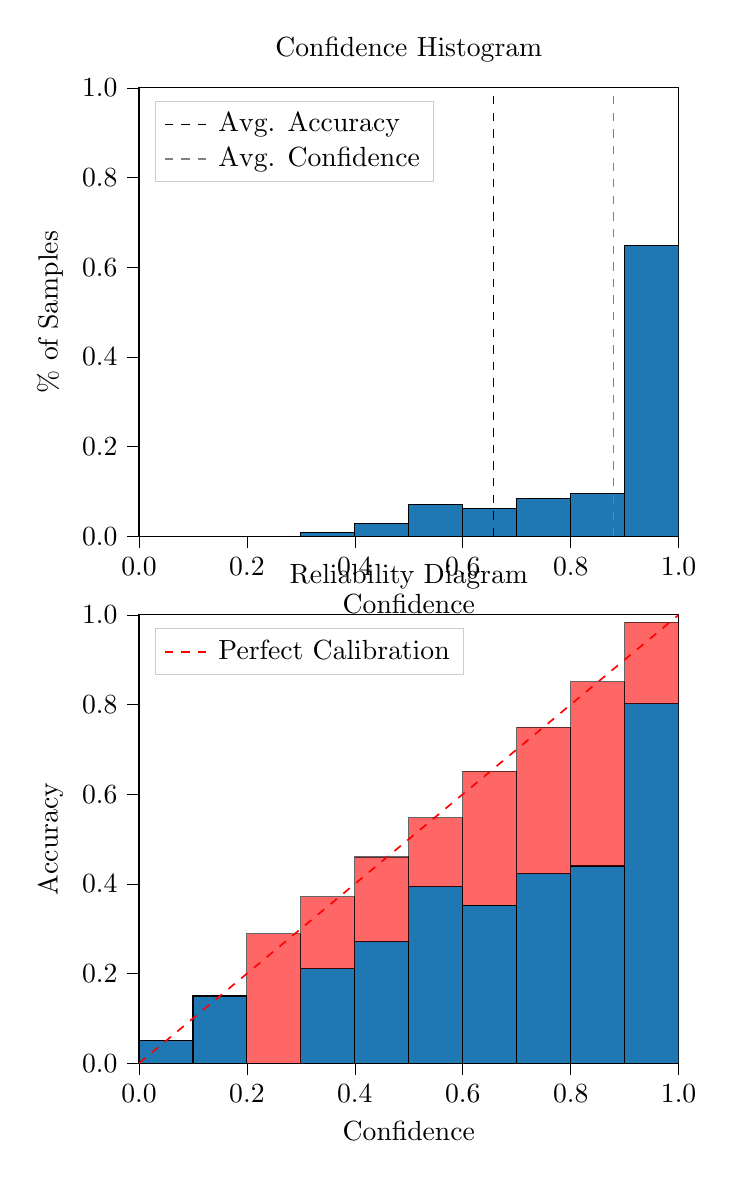 % This file was created by tikzplotlib v0.9.8.
\begin{tikzpicture}

\definecolor{color0}{rgb}{0.122,0.467,0.706}

\begin{groupplot}[group style={group size=1 by 2}]
\nextgroupplot[
legend cell align={left},
legend style={
  fill opacity=0.8,
  draw opacity=1,
  text opacity=1,
  at={(0.03,0.97)},
  anchor=north west,
  draw=white!80!black
},
tick align=outside,
tick pos=left,
title={Confidence Histogram},
x grid style={white!69.02!black},
xlabel={Confidence},
xmin=0, xmax=1,
xtick style={color=black},
xtick={0,0.2,0.4,0.6,0.8,1},
xticklabels={0.0,0.2,0.4,0.6,0.8,1.0},
y grid style={white!69.02!black},
ylabel={\% of Samples},
ymin=0, ymax=1,
ytick style={color=black},
ytick={0,0.2,0.4,0.6,0.8,1},
yticklabels={0.0,0.2,0.4,0.6,0.8,1.0}
]
\draw[draw=black,fill=color0] (axis cs:-6.939e-18,0) rectangle (axis cs:0.1,0);
\draw[draw=black,fill=color0] (axis cs:0.1,0) rectangle (axis cs:0.2,0);
\draw[draw=black,fill=color0] (axis cs:0.2,0) rectangle (axis cs:0.3,0.0);
\draw[draw=black,fill=color0] (axis cs:0.3,0) rectangle (axis cs:0.4,0.009);
\draw[draw=black,fill=color0] (axis cs:0.4,0) rectangle (axis cs:0.5,0.029);
\draw[draw=black,fill=color0] (axis cs:0.5,0) rectangle (axis cs:0.6,0.071);
\draw[draw=black,fill=color0] (axis cs:0.6,0) rectangle (axis cs:0.7,0.062);
\draw[draw=black,fill=color0] (axis cs:0.7,0) rectangle (axis cs:0.8,0.084);
\draw[draw=black,fill=color0] (axis cs:0.8,0) rectangle (axis cs:0.9,0.095);
\draw[draw=black,fill=color0] (axis cs:0.9,0) rectangle (axis cs:1,0.648);
\addplot [semithick, black, dashed]
table {%
0.657 0
0.657 1
};
\addlegendentry{Avg. Accuracy}
\addplot [semithick, white!50.196!black, dashed]
table {%
0.879 0
0.879 1
};
\addlegendentry{Avg. Confidence}

\nextgroupplot[
legend cell align={left},
legend style={
  fill opacity=0.8,
  draw opacity=1,
  text opacity=1,
  at={(0.03,0.97)},
  anchor=north west,
  draw=white!80!black
},
tick align=outside,
tick pos=left,
title={Reliability Diagram},
x grid style={white!69.02!black},
xlabel={Confidence},
xmin=0, xmax=1,
xtick style={color=black},
xtick={0,0.2,0.4,0.6,0.8,1},
xticklabels={0.0,0.2,0.4,0.6,0.8,1.0},
y grid style={white!69.02!black},
ylabel={Accuracy},
ymin=0, ymax=1,
ytick style={color=black},
ytick={0,0.2,0.4,0.6,0.8,1},
yticklabels={0.0,0.2,0.4,0.6,0.8,1.0}
]
\draw[draw=black,fill=color0] (axis cs:-6.939e-18,0) rectangle (axis cs:0.1,0.05);
\draw[draw=black,fill=color0] (axis cs:0.1,0) rectangle (axis cs:0.2,0.15);
\draw[draw=black,fill=color0] (axis cs:0.2,0) rectangle (axis cs:0.3,0);
\draw[draw=black,fill=color0] (axis cs:0.3,0) rectangle (axis cs:0.4,0.211);
\draw[draw=black,fill=color0] (axis cs:0.4,0) rectangle (axis cs:0.5,0.271);
\draw[draw=black,fill=color0] (axis cs:0.5,0) rectangle (axis cs:0.6,0.394);
\draw[draw=black,fill=color0] (axis cs:0.6,0) rectangle (axis cs:0.7,0.352);
\draw[draw=black,fill=color0] (axis cs:0.7,0) rectangle (axis cs:0.8,0.423);
\draw[draw=black,fill=color0] (axis cs:0.8,0) rectangle (axis cs:0.9,0.44);
\draw[draw=black,fill=color0] (axis cs:0.9,0) rectangle (axis cs:1,0.802);
\draw[draw=black,fill=red,opacity=0.6] (axis cs:-6.939e-18,0.05) rectangle (axis cs:0.1,0.05);
\draw[draw=black,fill=red,opacity=0.6] (axis cs:0.1,0.15) rectangle (axis cs:0.2,0.15);
\draw[draw=black,fill=red,opacity=0.6] (axis cs:0.2,0) rectangle (axis cs:0.3,0.289);
\draw[draw=black,fill=red,opacity=0.6] (axis cs:0.3,0.211) rectangle (axis cs:0.4,0.371);
\draw[draw=black,fill=red,opacity=0.6] (axis cs:0.4,0.271) rectangle (axis cs:0.5,0.46);
\draw[draw=black,fill=red,opacity=0.6] (axis cs:0.5,0.394) rectangle (axis cs:0.6,0.548);
\draw[draw=black,fill=red,opacity=0.6] (axis cs:0.6,0.352) rectangle (axis cs:0.7,0.651);
\draw[draw=black,fill=red,opacity=0.6] (axis cs:0.7,0.423) rectangle (axis cs:0.8,0.749);
\draw[draw=black,fill=red,opacity=0.6] (axis cs:0.8,0.44) rectangle (axis cs:0.9,0.851);
\draw[draw=black,fill=red,opacity=0.6] (axis cs:0.9,0.802) rectangle (axis cs:1,0.984);
\addplot [semithick, red, dashed]
table {%
0 0
1 1
};
\addlegendentry{Perfect Calibration}
\end{groupplot}

\end{tikzpicture}
